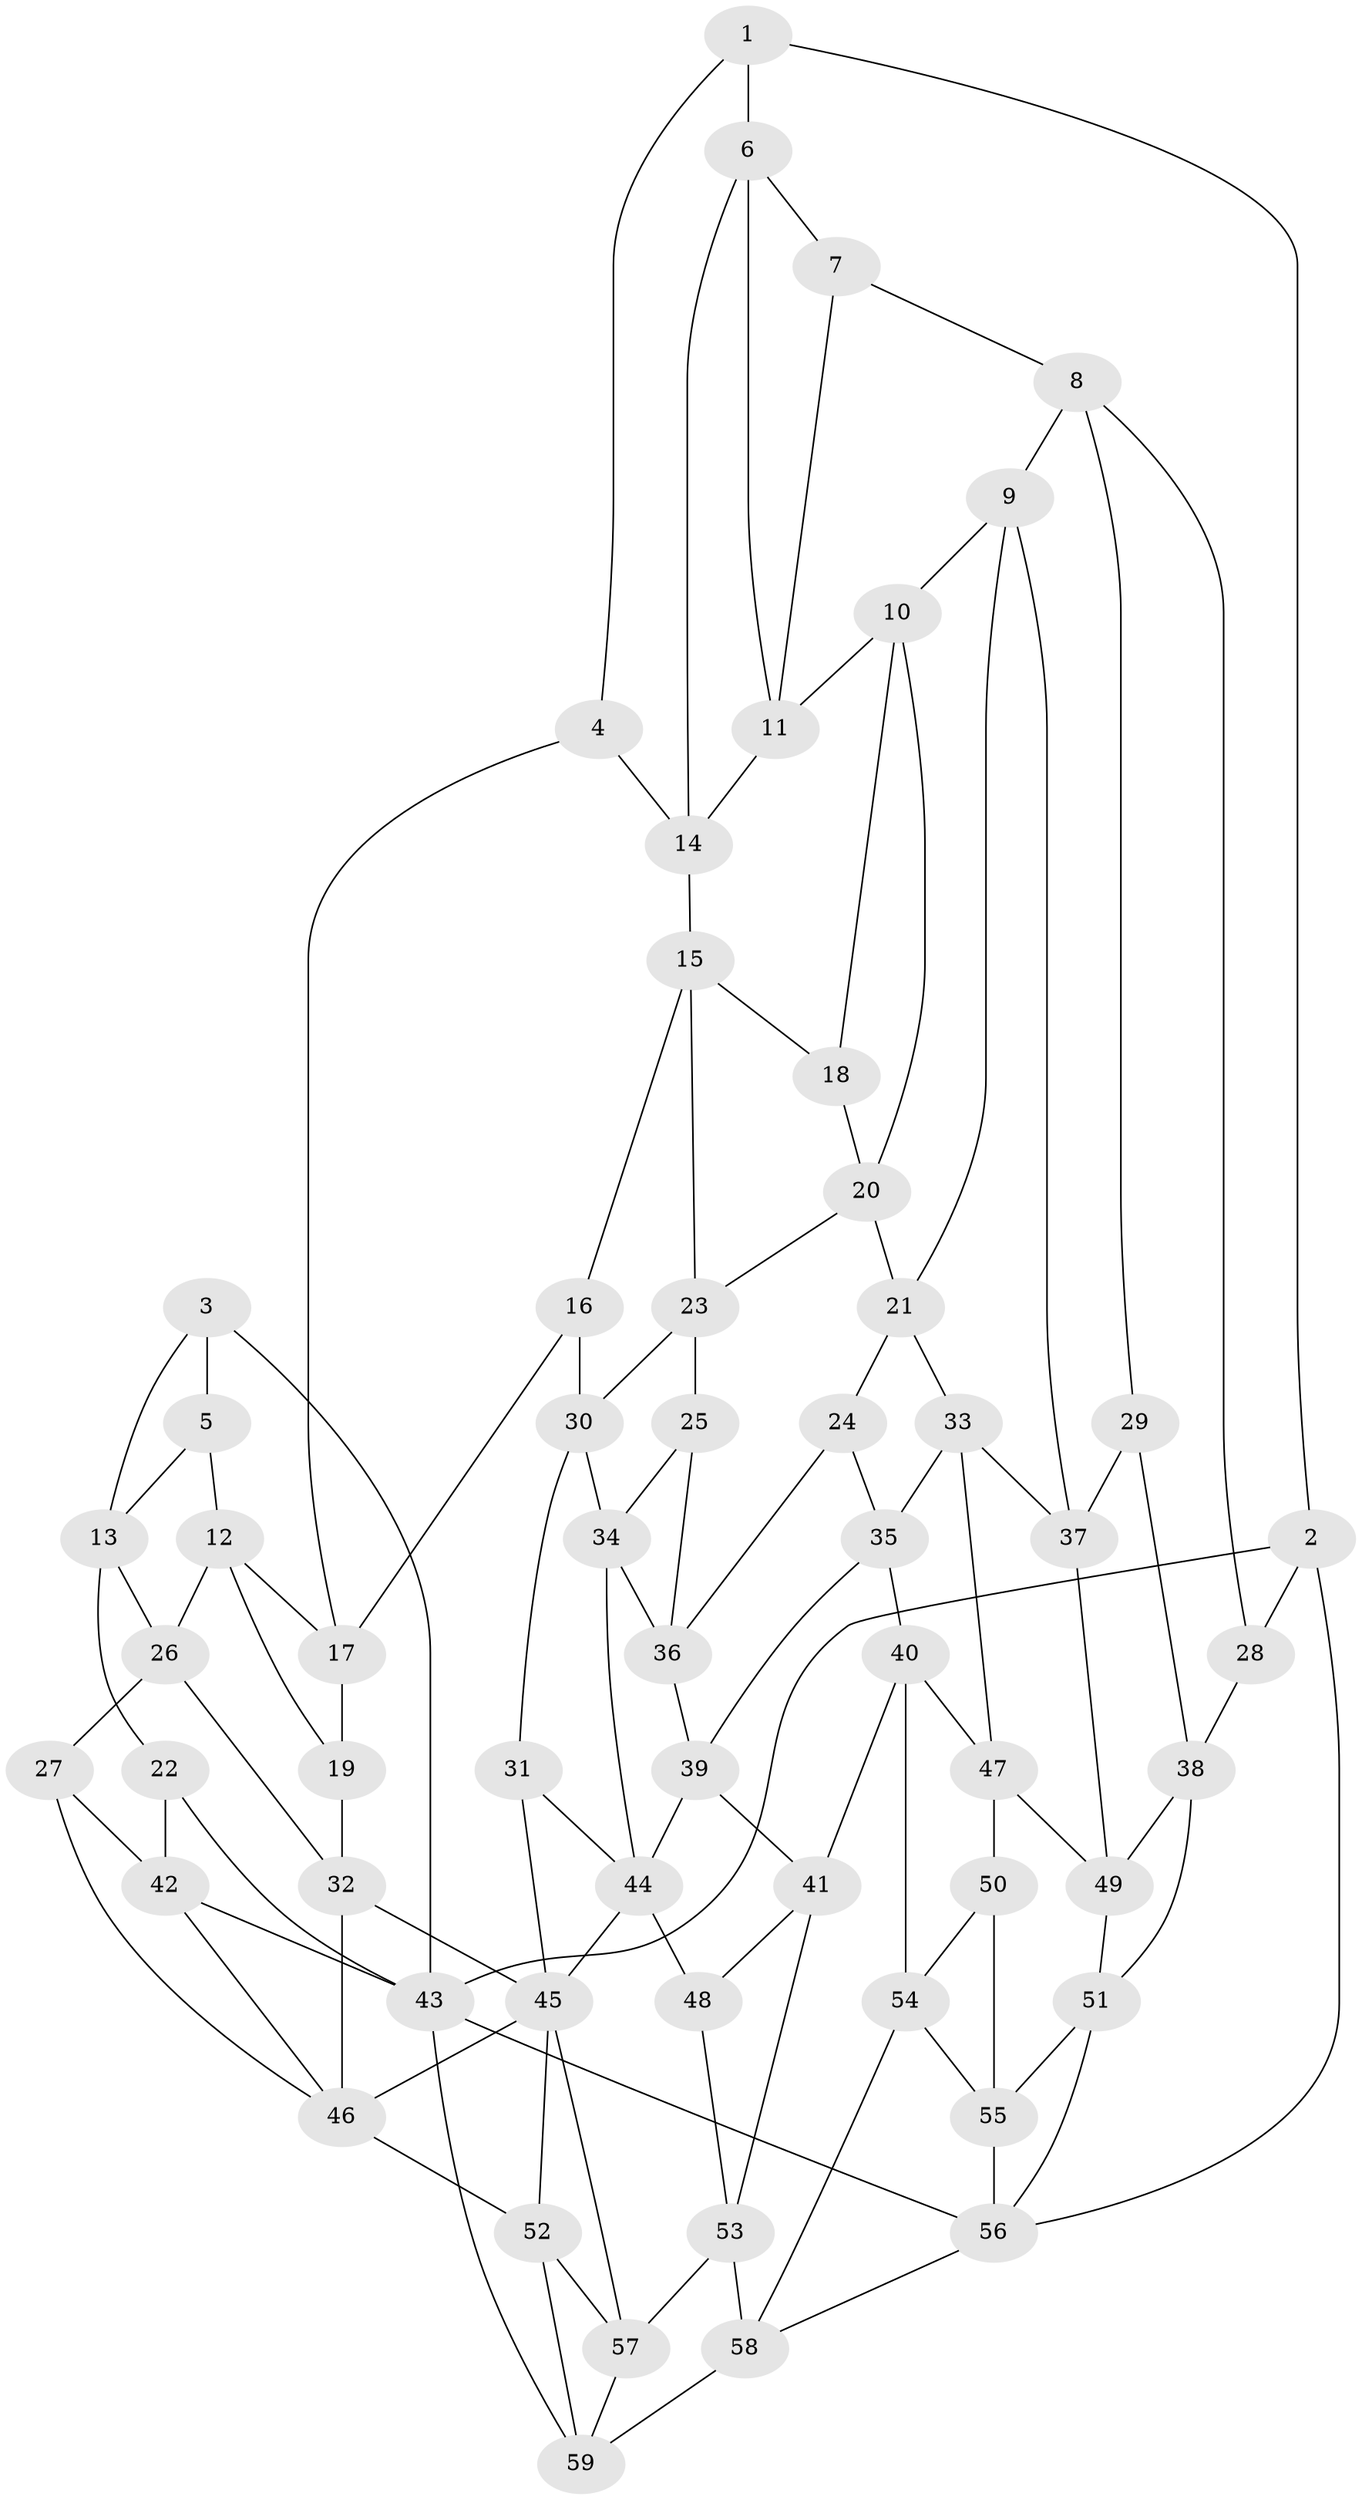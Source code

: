 // original degree distribution, {3: 0.01694915254237288, 4: 0.1864406779661017, 6: 0.1694915254237288, 5: 0.6271186440677966}
// Generated by graph-tools (version 1.1) at 2025/50/03/09/25 03:50:58]
// undirected, 59 vertices, 113 edges
graph export_dot {
graph [start="1"]
  node [color=gray90,style=filled];
  1;
  2;
  3;
  4;
  5;
  6;
  7;
  8;
  9;
  10;
  11;
  12;
  13;
  14;
  15;
  16;
  17;
  18;
  19;
  20;
  21;
  22;
  23;
  24;
  25;
  26;
  27;
  28;
  29;
  30;
  31;
  32;
  33;
  34;
  35;
  36;
  37;
  38;
  39;
  40;
  41;
  42;
  43;
  44;
  45;
  46;
  47;
  48;
  49;
  50;
  51;
  52;
  53;
  54;
  55;
  56;
  57;
  58;
  59;
  1 -- 2 [weight=1.0];
  1 -- 4 [weight=1.0];
  1 -- 6 [weight=1.0];
  2 -- 28 [weight=2.0];
  2 -- 43 [weight=1.0];
  2 -- 56 [weight=1.0];
  3 -- 5 [weight=1.0];
  3 -- 13 [weight=1.0];
  3 -- 43 [weight=1.0];
  4 -- 14 [weight=1.0];
  4 -- 17 [weight=1.0];
  5 -- 12 [weight=1.0];
  5 -- 13 [weight=1.0];
  6 -- 7 [weight=1.0];
  6 -- 11 [weight=1.0];
  6 -- 14 [weight=1.0];
  7 -- 8 [weight=1.0];
  7 -- 11 [weight=1.0];
  8 -- 9 [weight=1.0];
  8 -- 28 [weight=1.0];
  8 -- 29 [weight=1.0];
  9 -- 10 [weight=1.0];
  9 -- 21 [weight=1.0];
  9 -- 37 [weight=1.0];
  10 -- 11 [weight=1.0];
  10 -- 18 [weight=1.0];
  10 -- 20 [weight=1.0];
  11 -- 14 [weight=1.0];
  12 -- 17 [weight=1.0];
  12 -- 19 [weight=1.0];
  12 -- 26 [weight=1.0];
  13 -- 22 [weight=1.0];
  13 -- 26 [weight=1.0];
  14 -- 15 [weight=1.0];
  15 -- 16 [weight=1.0];
  15 -- 18 [weight=1.0];
  15 -- 23 [weight=1.0];
  16 -- 17 [weight=1.0];
  16 -- 30 [weight=1.0];
  17 -- 19 [weight=1.0];
  18 -- 20 [weight=1.0];
  19 -- 32 [weight=1.0];
  20 -- 21 [weight=1.0];
  20 -- 23 [weight=1.0];
  21 -- 24 [weight=1.0];
  21 -- 33 [weight=1.0];
  22 -- 42 [weight=1.0];
  22 -- 43 [weight=1.0];
  23 -- 25 [weight=1.0];
  23 -- 30 [weight=1.0];
  24 -- 35 [weight=1.0];
  24 -- 36 [weight=1.0];
  25 -- 34 [weight=1.0];
  25 -- 36 [weight=1.0];
  26 -- 27 [weight=1.0];
  26 -- 32 [weight=1.0];
  27 -- 42 [weight=1.0];
  27 -- 46 [weight=1.0];
  28 -- 38 [weight=1.0];
  29 -- 37 [weight=1.0];
  29 -- 38 [weight=1.0];
  30 -- 31 [weight=1.0];
  30 -- 34 [weight=1.0];
  31 -- 44 [weight=1.0];
  31 -- 45 [weight=1.0];
  32 -- 45 [weight=1.0];
  32 -- 46 [weight=1.0];
  33 -- 35 [weight=1.0];
  33 -- 37 [weight=1.0];
  33 -- 47 [weight=1.0];
  34 -- 36 [weight=1.0];
  34 -- 44 [weight=1.0];
  35 -- 39 [weight=1.0];
  35 -- 40 [weight=1.0];
  36 -- 39 [weight=1.0];
  37 -- 49 [weight=1.0];
  38 -- 49 [weight=1.0];
  38 -- 51 [weight=1.0];
  39 -- 41 [weight=1.0];
  39 -- 44 [weight=1.0];
  40 -- 41 [weight=1.0];
  40 -- 47 [weight=1.0];
  40 -- 54 [weight=1.0];
  41 -- 48 [weight=1.0];
  41 -- 53 [weight=1.0];
  42 -- 43 [weight=1.0];
  42 -- 46 [weight=1.0];
  43 -- 56 [weight=1.0];
  43 -- 59 [weight=1.0];
  44 -- 45 [weight=1.0];
  44 -- 48 [weight=2.0];
  45 -- 46 [weight=1.0];
  45 -- 52 [weight=1.0];
  45 -- 57 [weight=1.0];
  46 -- 52 [weight=1.0];
  47 -- 49 [weight=1.0];
  47 -- 50 [weight=1.0];
  48 -- 53 [weight=1.0];
  49 -- 51 [weight=1.0];
  50 -- 54 [weight=1.0];
  50 -- 55 [weight=1.0];
  51 -- 55 [weight=1.0];
  51 -- 56 [weight=1.0];
  52 -- 57 [weight=1.0];
  52 -- 59 [weight=1.0];
  53 -- 57 [weight=1.0];
  53 -- 58 [weight=1.0];
  54 -- 55 [weight=1.0];
  54 -- 58 [weight=1.0];
  55 -- 56 [weight=1.0];
  56 -- 58 [weight=1.0];
  57 -- 59 [weight=1.0];
  58 -- 59 [weight=1.0];
}
